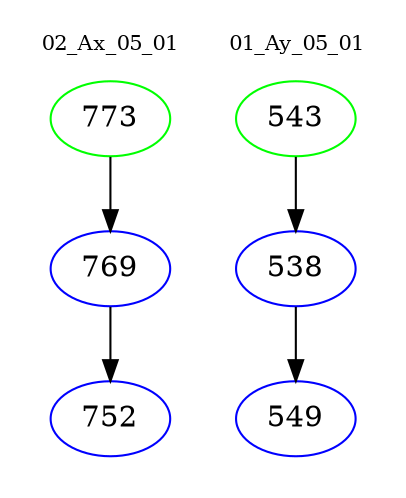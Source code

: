 digraph{
subgraph cluster_0 {
color = white
label = "02_Ax_05_01";
fontsize=10;
T0_773 [label="773", color="green"]
T0_773 -> T0_769 [color="black"]
T0_769 [label="769", color="blue"]
T0_769 -> T0_752 [color="black"]
T0_752 [label="752", color="blue"]
}
subgraph cluster_1 {
color = white
label = "01_Ay_05_01";
fontsize=10;
T1_543 [label="543", color="green"]
T1_543 -> T1_538 [color="black"]
T1_538 [label="538", color="blue"]
T1_538 -> T1_549 [color="black"]
T1_549 [label="549", color="blue"]
}
}
